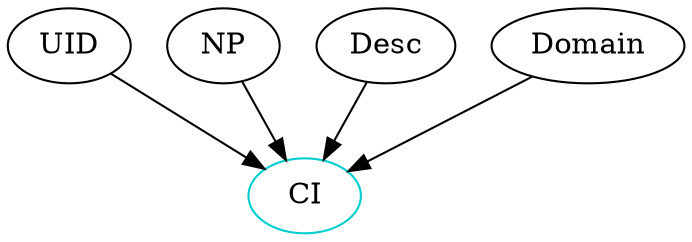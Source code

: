 digraph ci {
	/* relationships between independent and dependent components */
	UID -> CI;
    NP -> CI;
    Desc -> CI;
    Domain -> CI;
    
	/* definitions for each type component */
	CI 	    [shape=oval, color=cyan3, label="CI"];
    /*CIUID [shape=oval, color=cyan3, label="UID"];
    CINP [shape=oval, color=cyan3, label="Term (NP)"];
    CIDesc  [shape=oval, color=cyan3, label="Description (Sentence)"];
    CIDomain [shape=oval, color=cyan3, label="Domain ([UID])"];*/

}

/* dot -Tpng sample.dot -o sample.png */
